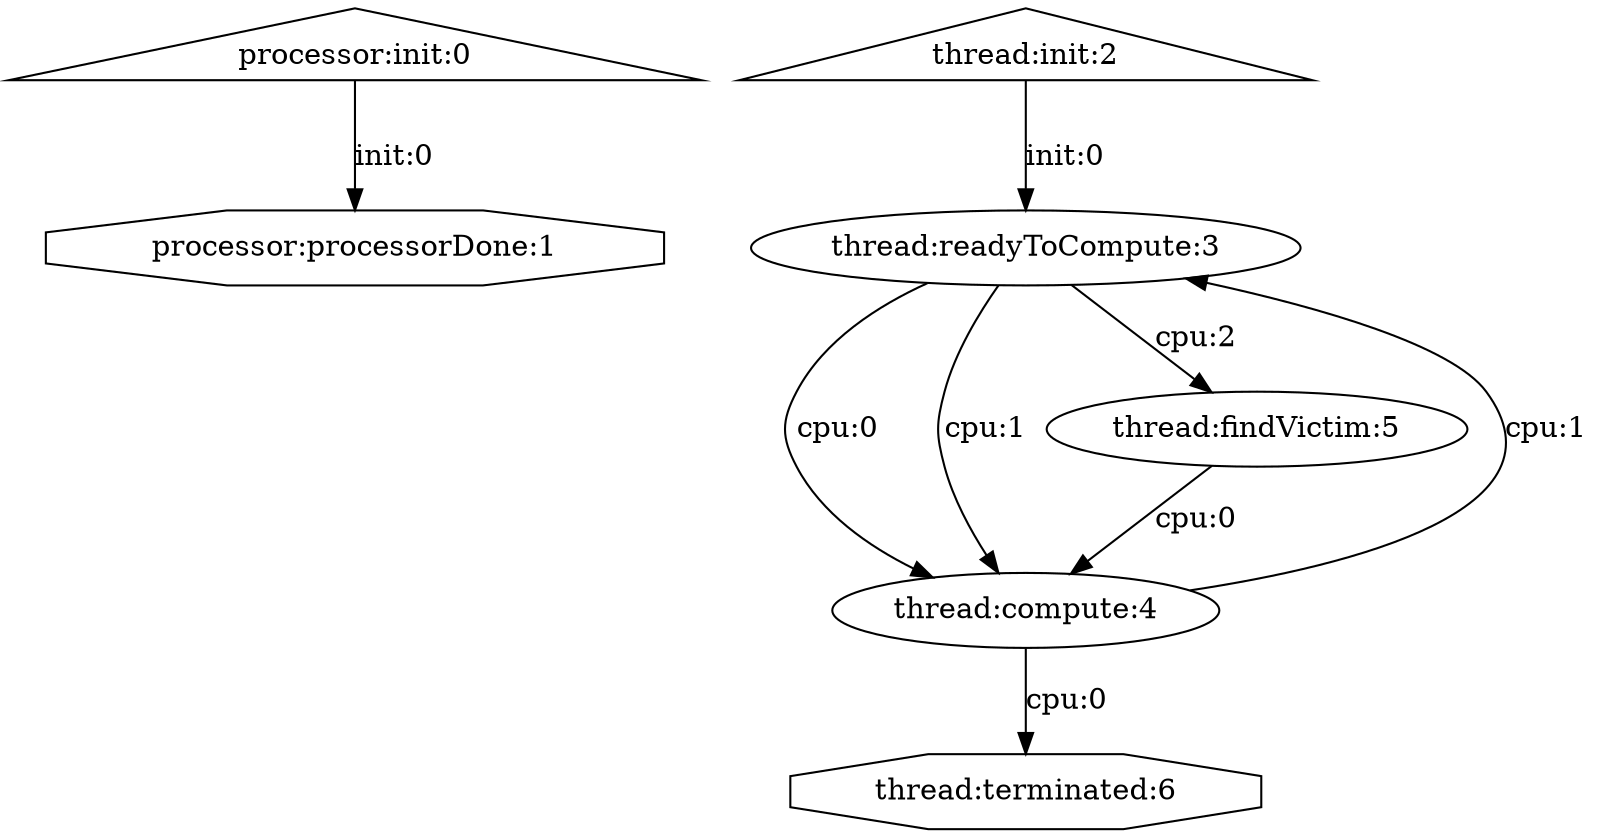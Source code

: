 digraph "PageReplaceFIFO.dot" {
    subgraph "processor" {
        "processor_init" [shape=triangle, label="processor:init:0"];
        "processor_processorDone" [shape=octagon, label="processor:processorDone:1"];
        "processor_init" -> "processor_processorDone" [label = "init:0"];
    }
    subgraph "thread" {
        "thread_init" [shape=triangle, label="thread:init:2"];
        "thread_readyToCompute" [shape=ellipse, label="thread:readyToCompute:3"];
        "thread_compute" [shape=ellipse, label="thread:compute:4"];
        "thread_findVictim" [shape=ellipse, label="thread:findVictim:5"];
        "thread_terminated" [shape=octagon, label="thread:terminated:6"];
        "thread_init" -> "thread_readyToCompute" [label = "init:0"];
        "thread_readyToCompute" -> "thread_compute" [label = "cpu:0"];
        "thread_readyToCompute" -> "thread_compute" [label = "cpu:1"];
        "thread_readyToCompute" -> "thread_findVictim" [label = "cpu:2"];
        "thread_compute" -> "thread_terminated" [label = "cpu:0"];
        "thread_compute" -> "thread_readyToCompute" [label = "cpu:1"];
        "thread_findVictim" -> "thread_compute" [label = "cpu:0"];
    }
}
